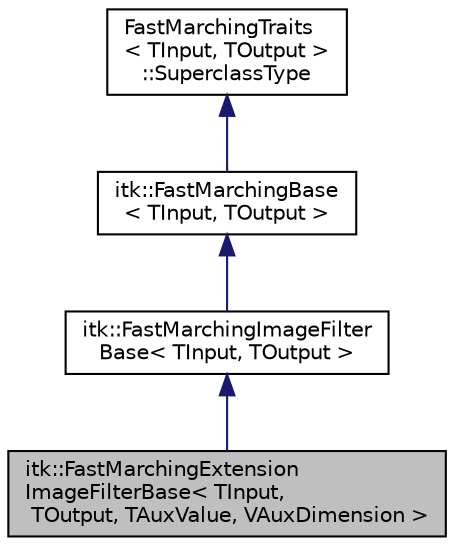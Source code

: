 digraph "itk::FastMarchingExtensionImageFilterBase&lt; TInput, TOutput, TAuxValue, VAuxDimension &gt;"
{
 // LATEX_PDF_SIZE
  edge [fontname="Helvetica",fontsize="10",labelfontname="Helvetica",labelfontsize="10"];
  node [fontname="Helvetica",fontsize="10",shape=record];
  Node1 [label="itk::FastMarchingExtension\lImageFilterBase\< TInput,\l TOutput, TAuxValue, VAuxDimension \>",height=0.2,width=0.4,color="black", fillcolor="grey75", style="filled", fontcolor="black",tooltip="Extend auxiliary variables smoothly using Fast Marching."];
  Node2 -> Node1 [dir="back",color="midnightblue",fontsize="10",style="solid",fontname="Helvetica"];
  Node2 [label="itk::FastMarchingImageFilter\lBase\< TInput, TOutput \>",height=0.2,width=0.4,color="black", fillcolor="white", style="filled",URL="$classitk_1_1FastMarchingImageFilterBase.html",tooltip="Apply the Fast Marching method to solve an Eikonal equation on an image."];
  Node3 -> Node2 [dir="back",color="midnightblue",fontsize="10",style="solid",fontname="Helvetica"];
  Node3 [label="itk::FastMarchingBase\l\< TInput, TOutput \>",height=0.2,width=0.4,color="black", fillcolor="white", style="filled",URL="$classitk_1_1FastMarchingBase.html",tooltip="Abstract class to solve an Eikonal based-equation using Fast Marching Method."];
  Node4 -> Node3 [dir="back",color="midnightblue",fontsize="10",style="solid",fontname="Helvetica"];
  Node4 [label="FastMarchingTraits\l\< TInput, TOutput \>\l::SuperclassType",height=0.2,width=0.4,color="black", fillcolor="white", style="filled",tooltip=" "];
}
